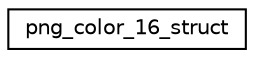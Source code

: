 digraph "Graphical Class Hierarchy"
{
 // INTERACTIVE_SVG=YES
  edge [fontname="Helvetica",fontsize="10",labelfontname="Helvetica",labelfontsize="10"];
  node [fontname="Helvetica",fontsize="10",shape=record];
  rankdir="LR";
  Node0 [label="png_color_16_struct",height=0.2,width=0.4,color="black", fillcolor="white", style="filled",URL="$structpng__color__16__struct.html"];
}
